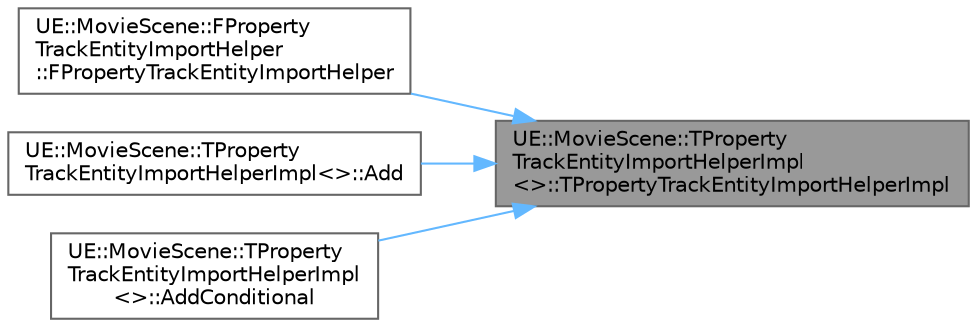 digraph "UE::MovieScene::TPropertyTrackEntityImportHelperImpl&lt;&gt;::TPropertyTrackEntityImportHelperImpl"
{
 // INTERACTIVE_SVG=YES
 // LATEX_PDF_SIZE
  bgcolor="transparent";
  edge [fontname=Helvetica,fontsize=10,labelfontname=Helvetica,labelfontsize=10];
  node [fontname=Helvetica,fontsize=10,shape=box,height=0.2,width=0.4];
  rankdir="RL";
  Node1 [id="Node000001",label="UE::MovieScene::TProperty\lTrackEntityImportHelperImpl\l\<\>::TPropertyTrackEntityImportHelperImpl",height=0.2,width=0.4,color="gray40", fillcolor="grey60", style="filled", fontcolor="black",tooltip=" "];
  Node1 -> Node2 [id="edge1_Node000001_Node000002",dir="back",color="steelblue1",style="solid",tooltip=" "];
  Node2 [id="Node000002",label="UE::MovieScene::FProperty\lTrackEntityImportHelper\l::FPropertyTrackEntityImportHelper",height=0.2,width=0.4,color="grey40", fillcolor="white", style="filled",URL="$d2/dd7/structUE_1_1MovieScene_1_1FPropertyTrackEntityImportHelper.html#ac79b7cb7e1439f81455ced92b435c6e3",tooltip=" "];
  Node1 -> Node3 [id="edge2_Node000001_Node000003",dir="back",color="steelblue1",style="solid",tooltip=" "];
  Node3 [id="Node000003",label="UE::MovieScene::TProperty\lTrackEntityImportHelperImpl\<\>::Add",height=0.2,width=0.4,color="grey40", fillcolor="white", style="filled",URL="$d2/d97/structUE_1_1MovieScene_1_1TPropertyTrackEntityImportHelperImpl_3_4.html#a2be6d6342e21fc2104212cd433fb9e9c",tooltip=" "];
  Node1 -> Node4 [id="edge3_Node000001_Node000004",dir="back",color="steelblue1",style="solid",tooltip=" "];
  Node4 [id="Node000004",label="UE::MovieScene::TProperty\lTrackEntityImportHelperImpl\l\<\>::AddConditional",height=0.2,width=0.4,color="grey40", fillcolor="white", style="filled",URL="$d2/d97/structUE_1_1MovieScene_1_1TPropertyTrackEntityImportHelperImpl_3_4.html#a8a55e5b6c80e36a4672f63461947e79c",tooltip=" "];
}

